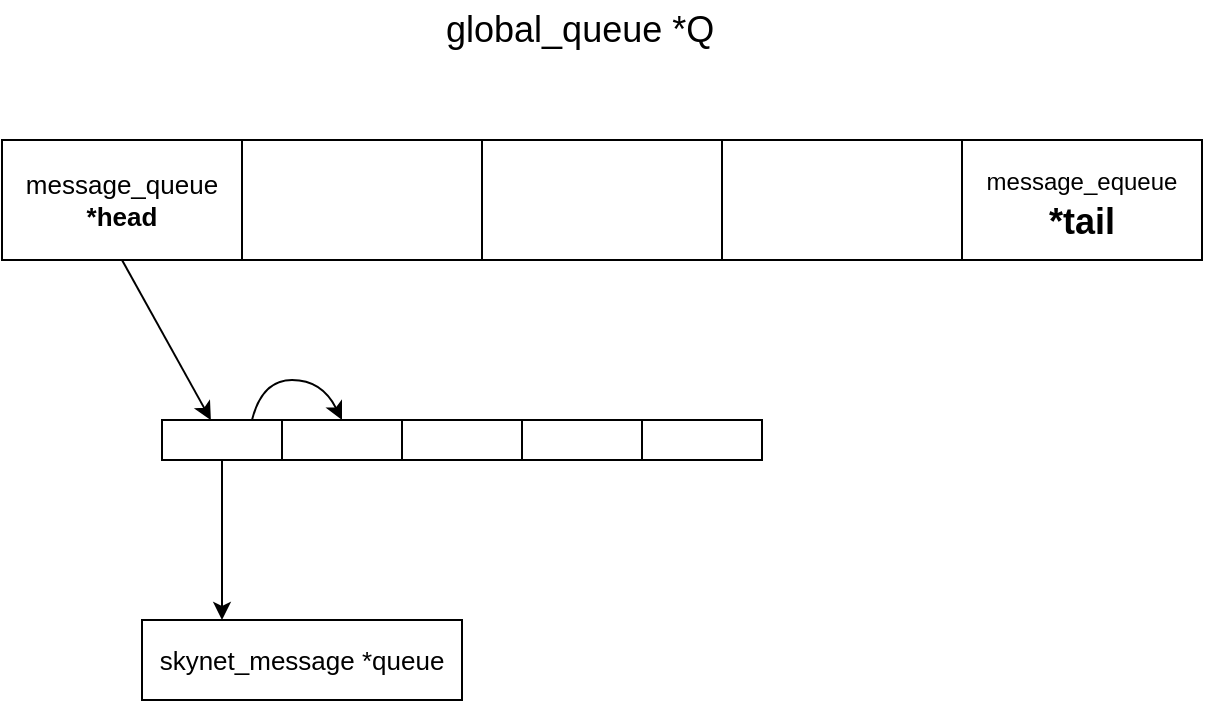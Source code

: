 <mxfile version="14.6.13" type="device"><diagram id="ChhFB_qxdpiJ3O7OU21U" name="第 1 页"><mxGraphModel dx="1086" dy="806" grid="1" gridSize="10" guides="1" tooltips="1" connect="1" arrows="1" fold="1" page="1" pageScale="1" pageWidth="827" pageHeight="1169" math="0" shadow="0"><root><mxCell id="0"/><mxCell id="1" parent="0"/><mxCell id="Iq0Q9vX7iOX0GY4vkNdJ-1" value="&lt;span style=&quot;font-weight: 400; text-align: left; font-size: 13px;&quot;&gt;message_queue&lt;br style=&quot;font-size: 13px;&quot;&gt;&lt;/span&gt;*head" style="rounded=0;whiteSpace=wrap;html=1;fontSize=13;fontStyle=1" vertex="1" parent="1"><mxGeometry x="80" y="260" width="120" height="60" as="geometry"/></mxCell><mxCell id="Iq0Q9vX7iOX0GY4vkNdJ-2" value="" style="rounded=0;whiteSpace=wrap;html=1;fontSize=18;fontStyle=1" vertex="1" parent="1"><mxGeometry x="200" y="260" width="120" height="60" as="geometry"/></mxCell><mxCell id="Iq0Q9vX7iOX0GY4vkNdJ-3" value="" style="rounded=0;whiteSpace=wrap;html=1;fontSize=18;fontStyle=1" vertex="1" parent="1"><mxGeometry x="320" y="260" width="120" height="60" as="geometry"/></mxCell><mxCell id="Iq0Q9vX7iOX0GY4vkNdJ-4" value="" style="rounded=0;whiteSpace=wrap;html=1;fontSize=18;fontStyle=1" vertex="1" parent="1"><mxGeometry x="440" y="260" width="120" height="60" as="geometry"/></mxCell><mxCell id="Iq0Q9vX7iOX0GY4vkNdJ-5" value="&lt;font style=&quot;font-size: 12px ; font-weight: normal&quot;&gt;message_equeue&lt;/font&gt;&lt;br&gt;*tail" style="rounded=0;whiteSpace=wrap;html=1;fontSize=18;fontStyle=1" vertex="1" parent="1"><mxGeometry x="560" y="260" width="120" height="60" as="geometry"/></mxCell><mxCell id="Iq0Q9vX7iOX0GY4vkNdJ-6" value="" style="rounded=0;whiteSpace=wrap;html=1;fontSize=10;fontStyle=1" vertex="1" parent="1"><mxGeometry x="160" y="400" width="60" height="20" as="geometry"/></mxCell><mxCell id="Iq0Q9vX7iOX0GY4vkNdJ-7" value="" style="endArrow=classic;html=1;fontSize=18;exitX=0.5;exitY=1;exitDx=0;exitDy=0;" edge="1" parent="1" source="Iq0Q9vX7iOX0GY4vkNdJ-1" target="Iq0Q9vX7iOX0GY4vkNdJ-6"><mxGeometry width="50" height="50" relative="1" as="geometry"><mxPoint x="210" y="360" as="sourcePoint"/><mxPoint x="440" y="390" as="targetPoint"/></mxGeometry></mxCell><mxCell id="Iq0Q9vX7iOX0GY4vkNdJ-8" value="global_queue *Q" style="text;html=1;align=left;verticalAlign=middle;resizable=0;points=[];autosize=1;strokeColor=none;fontSize=18;" vertex="1" parent="1"><mxGeometry x="300" y="190" width="150" height="30" as="geometry"/></mxCell><mxCell id="Iq0Q9vX7iOX0GY4vkNdJ-9" value="" style="rounded=0;whiteSpace=wrap;html=1;fontSize=18;fontStyle=1" vertex="1" parent="1"><mxGeometry x="220" y="400" width="60" height="20" as="geometry"/></mxCell><mxCell id="Iq0Q9vX7iOX0GY4vkNdJ-10" value="" style="rounded=0;whiteSpace=wrap;html=1;fontSize=18;fontStyle=1" vertex="1" parent="1"><mxGeometry x="280" y="400" width="60" height="20" as="geometry"/></mxCell><mxCell id="Iq0Q9vX7iOX0GY4vkNdJ-11" value="" style="rounded=0;whiteSpace=wrap;html=1;fontSize=18;fontStyle=1" vertex="1" parent="1"><mxGeometry x="340" y="400" width="60" height="20" as="geometry"/></mxCell><mxCell id="Iq0Q9vX7iOX0GY4vkNdJ-12" value="" style="rounded=0;whiteSpace=wrap;html=1;fontSize=18;fontStyle=1" vertex="1" parent="1"><mxGeometry x="400" y="400" width="60" height="20" as="geometry"/></mxCell><mxCell id="Iq0Q9vX7iOX0GY4vkNdJ-15" value="" style="curved=1;endArrow=classic;html=1;fontSize=10;entryX=0.5;entryY=0;entryDx=0;entryDy=0;exitX=0.75;exitY=0;exitDx=0;exitDy=0;" edge="1" parent="1" source="Iq0Q9vX7iOX0GY4vkNdJ-6" target="Iq0Q9vX7iOX0GY4vkNdJ-9"><mxGeometry width="50" height="50" relative="1" as="geometry"><mxPoint x="180" y="400" as="sourcePoint"/><mxPoint x="230" y="350" as="targetPoint"/><Array as="points"><mxPoint x="210" y="380"/><mxPoint x="240" y="380"/></Array></mxGeometry></mxCell><mxCell id="Iq0Q9vX7iOX0GY4vkNdJ-17" value="" style="endArrow=classic;html=1;fontSize=10;exitX=0.5;exitY=1;exitDx=0;exitDy=0;" edge="1" parent="1" source="Iq0Q9vX7iOX0GY4vkNdJ-6"><mxGeometry width="50" height="50" relative="1" as="geometry"><mxPoint x="200" y="430" as="sourcePoint"/><mxPoint x="190" y="500" as="targetPoint"/></mxGeometry></mxCell><mxCell id="Iq0Q9vX7iOX0GY4vkNdJ-18" value="skynet_message *queue" style="whiteSpace=wrap;html=1;fontSize=13;" vertex="1" parent="1"><mxGeometry x="150" y="500" width="160" height="40" as="geometry"/></mxCell></root></mxGraphModel></diagram></mxfile>